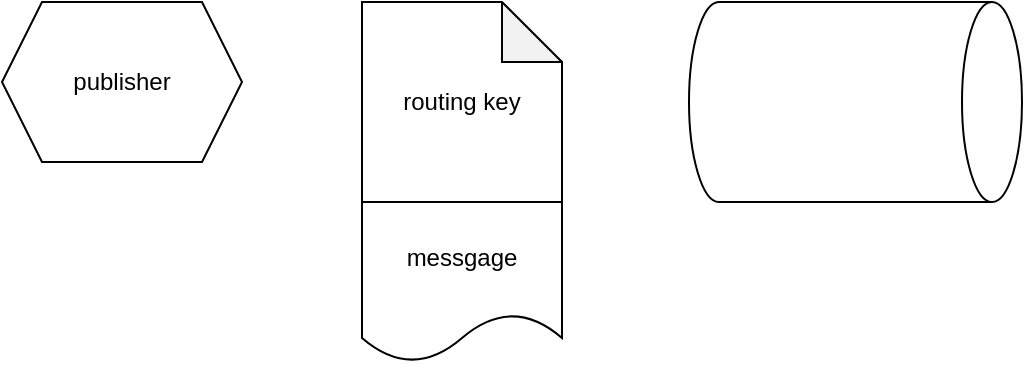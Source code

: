 <mxfile version="14.2.9" type="github">
  <diagram id="TwEqsvzXuoadsSM90Fit" name="Page-1">
    <mxGraphModel dx="1038" dy="492" grid="1" gridSize="10" guides="1" tooltips="1" connect="1" arrows="1" fold="1" page="1" pageScale="1" pageWidth="827" pageHeight="1169" math="0" shadow="0">
      <root>
        <mxCell id="0" />
        <mxCell id="1" parent="0" />
        <mxCell id="X_lUqND-hdomORvJUNvC-1" value="publisher" style="shape=hexagon;perimeter=hexagonPerimeter2;whiteSpace=wrap;html=1;fixedSize=1;" vertex="1" parent="1">
          <mxGeometry x="30" y="210" width="120" height="80" as="geometry" />
        </mxCell>
        <mxCell id="X_lUqND-hdomORvJUNvC-2" value="routing key&lt;br&gt;" style="shape=note;whiteSpace=wrap;html=1;backgroundOutline=1;darkOpacity=0.05;" vertex="1" parent="1">
          <mxGeometry x="210" y="210" width="100" height="100" as="geometry" />
        </mxCell>
        <mxCell id="X_lUqND-hdomORvJUNvC-3" value="messgage" style="shape=document;whiteSpace=wrap;html=1;boundedLbl=1;" vertex="1" parent="1">
          <mxGeometry x="210" y="310" width="100" height="80" as="geometry" />
        </mxCell>
        <mxCell id="X_lUqND-hdomORvJUNvC-4" value="" style="shape=cylinder3;whiteSpace=wrap;html=1;boundedLbl=1;backgroundOutline=1;size=15;direction=south;" vertex="1" parent="1">
          <mxGeometry x="373.5" y="210" width="166.5" height="100" as="geometry" />
        </mxCell>
      </root>
    </mxGraphModel>
  </diagram>
</mxfile>
